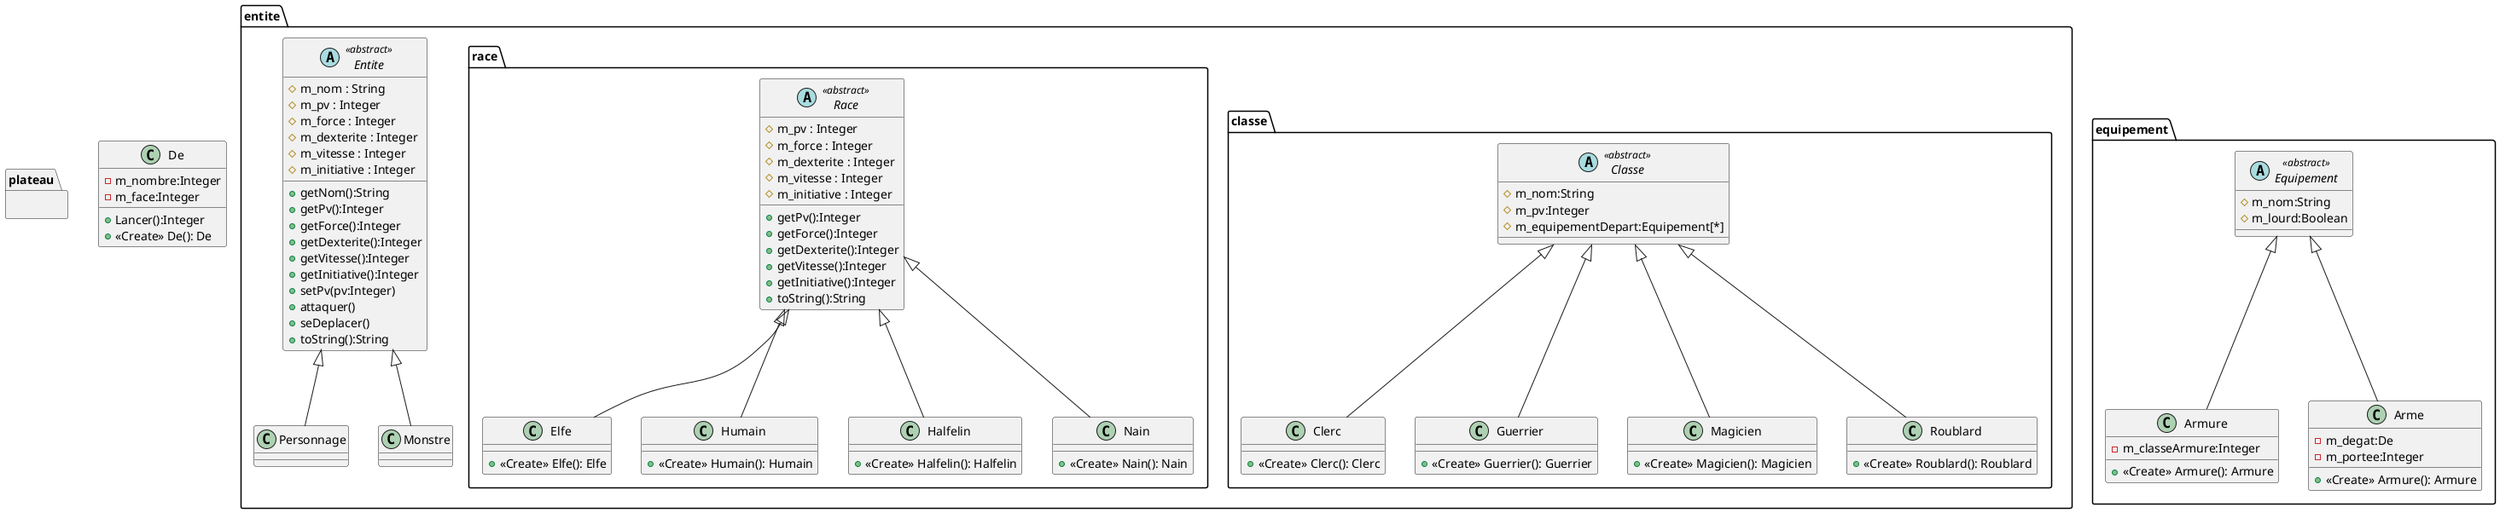 @startuml
'https://plantuml.com/class-diagram

package "entite"
{
/'Définitions des classes'/
abstract Entite<<abstract>>
{
#m_nom : String
#m_pv : Integer
#m_force : Integer
#m_dexterite : Integer
#m_vitesse : Integer
#m_initiative : Integer

+getNom():String
+getPv():Integer
+getForce():Integer
+getDexterite():Integer
+getVitesse():Integer
+getInitiative():Integer
+setPv(pv:Integer)
+attaquer()
+seDeplacer()
+toString():String

}
class Personnage
class Monstre
package "classe"
{
abstract Classe<<abstract>>
{
#m_nom:String
#m_pv:Integer
#m_equipementDepart:Equipement[*]
}
class Clerc
{
+«Create» Clerc(): Clerc
}
class Guerrier
{
+«Create» Guerrier(): Guerrier
}
class Magicien
{
+«Create» Magicien(): Magicien
}
class Roublard
{
+«Create» Roublard(): Roublard
}
}

package "race"
{
/'Définitions des classes'/
abstract Race<<abstract>>
{
#m_pv : Integer
#m_force : Integer
#m_dexterite : Integer
#m_vitesse : Integer
#m_initiative : Integer
+getPv():Integer
+getForce():Integer
+getDexterite():Integer
+getVitesse():Integer
+getInitiative():Integer
+toString():String
}
class Elfe
{
+«Create» Elfe(): Elfe
}
class Humain
{
+«Create» Humain(): Humain
}
class Halfelin
{
+«Create» Halfelin(): Halfelin
}
class Nain
{
+«Create» Nain(): Nain
}
}

/'Définitions des relations'/
Personnage -up-|> Entite
Monstre -up-|> Entite

Clerc -up-|> Classe
Guerrier -up-|> Classe
Magicien -up-|> Classe
Roublard -up-|> Classe

Elfe -up-|> Race
Humain -up-|> Race
Halfelin -up-|> Race
Nain -up-|> Race

}
package "equipement"
{
/'Définitions des classes'/
abstract Equipement<<abstract>>
{
#m_nom:String
#m_lourd:Boolean
}
class Armure
{
-m_classeArmure:Integer
+«Create» Armure(): Armure
}
class Arme
{
-m_degat:De
-m_portee:Integer
+«Create» Armure(): Armure
}
/'Définitions des relations'/
Armure -up-|> Equipement
Arme -up-|> Equipement
}
package "plateau"
{
/'Définitions des classes'/

/'Définitions des relations'/
}
class De
{
-m_nombre:Integer
-m_face:Integer
+Lancer():Integer
+«Create» De(): De
}

@enduml